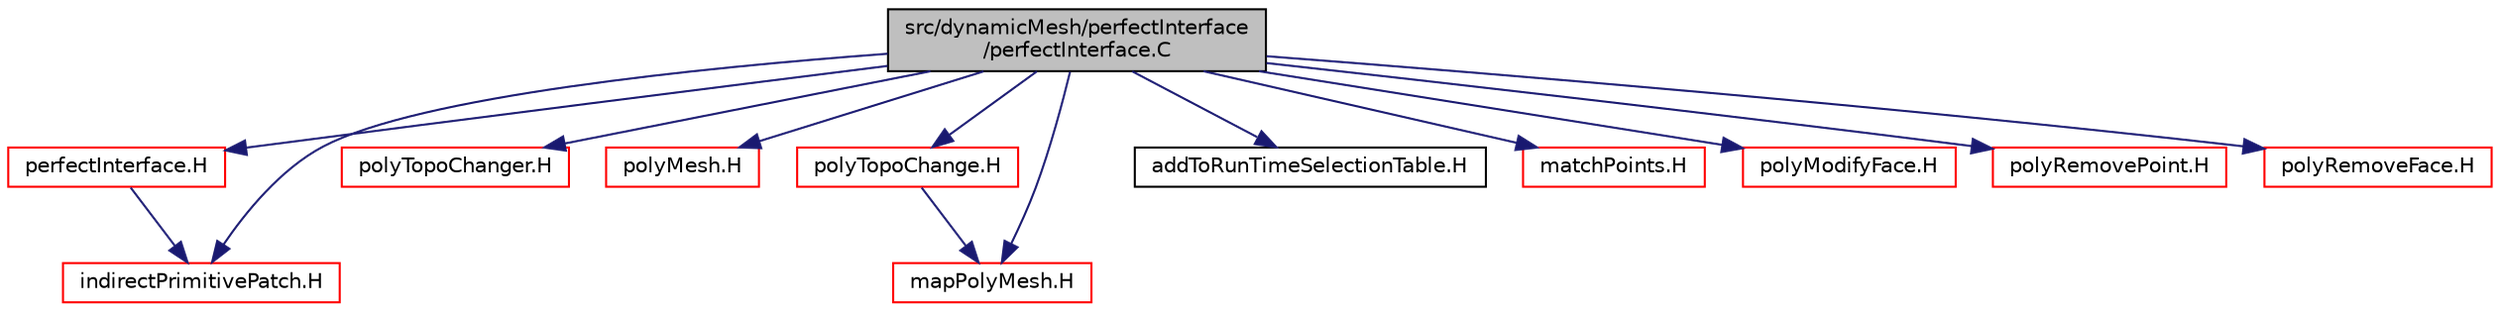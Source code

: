 digraph "src/dynamicMesh/perfectInterface/perfectInterface.C"
{
  bgcolor="transparent";
  edge [fontname="Helvetica",fontsize="10",labelfontname="Helvetica",labelfontsize="10"];
  node [fontname="Helvetica",fontsize="10",shape=record];
  Node1 [label="src/dynamicMesh/perfectInterface\l/perfectInterface.C",height=0.2,width=0.4,color="black", fillcolor="grey75", style="filled", fontcolor="black"];
  Node1 -> Node2 [color="midnightblue",fontsize="10",style="solid",fontname="Helvetica"];
  Node2 [label="perfectInterface.H",height=0.2,width=0.4,color="red",URL="$a04986.html"];
  Node2 -> Node3 [color="midnightblue",fontsize="10",style="solid",fontname="Helvetica"];
  Node3 [label="indirectPrimitivePatch.H",height=0.2,width=0.4,color="red",URL="$a09080.html"];
  Node1 -> Node4 [color="midnightblue",fontsize="10",style="solid",fontname="Helvetica"];
  Node4 [label="polyTopoChanger.H",height=0.2,width=0.4,color="red",URL="$a05058.html"];
  Node1 -> Node5 [color="midnightblue",fontsize="10",style="solid",fontname="Helvetica"];
  Node5 [label="polyMesh.H",height=0.2,width=0.4,color="red",URL="$a08974.html"];
  Node1 -> Node6 [color="midnightblue",fontsize="10",style="solid",fontname="Helvetica"];
  Node6 [label="polyTopoChange.H",height=0.2,width=0.4,color="red",URL="$a05034.html"];
  Node6 -> Node7 [color="midnightblue",fontsize="10",style="solid",fontname="Helvetica"];
  Node7 [label="mapPolyMesh.H",height=0.2,width=0.4,color="red",URL="$a08963.html"];
  Node1 -> Node8 [color="midnightblue",fontsize="10",style="solid",fontname="Helvetica"];
  Node8 [label="addToRunTimeSelectionTable.H",height=0.2,width=0.4,color="black",URL="$a08169.html",tooltip="Macros for easy insertion into run-time selection tables. "];
  Node1 -> Node7 [color="midnightblue",fontsize="10",style="solid",fontname="Helvetica"];
  Node1 -> Node9 [color="midnightblue",fontsize="10",style="solid",fontname="Helvetica"];
  Node9 [label="matchPoints.H",height=0.2,width=0.4,color="red",URL="$a08888.html",tooltip="Determine correspondence between points. See below. "];
  Node1 -> Node10 [color="midnightblue",fontsize="10",style="solid",fontname="Helvetica"];
  Node10 [label="polyModifyFace.H",height=0.2,width=0.4,color="red",URL="$a05028.html"];
  Node1 -> Node11 [color="midnightblue",fontsize="10",style="solid",fontname="Helvetica"];
  Node11 [label="polyRemovePoint.H",height=0.2,width=0.4,color="red",URL="$a05050.html"];
  Node1 -> Node12 [color="midnightblue",fontsize="10",style="solid",fontname="Helvetica"];
  Node12 [label="polyRemoveFace.H",height=0.2,width=0.4,color="red",URL="$a05049.html"];
  Node1 -> Node3 [color="midnightblue",fontsize="10",style="solid",fontname="Helvetica"];
}
